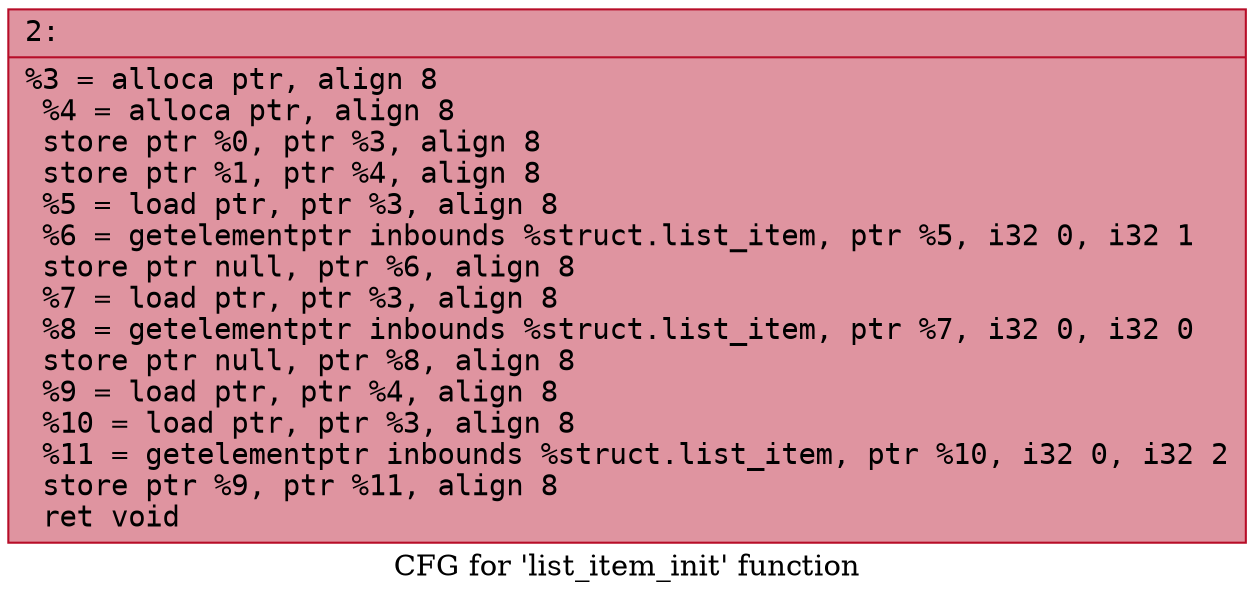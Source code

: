 digraph "CFG for 'list_item_init' function" {
	label="CFG for 'list_item_init' function";

	Node0x600002032440 [shape=record,color="#b70d28ff", style=filled, fillcolor="#b70d2870" fontname="Courier",label="{2:\l|  %3 = alloca ptr, align 8\l  %4 = alloca ptr, align 8\l  store ptr %0, ptr %3, align 8\l  store ptr %1, ptr %4, align 8\l  %5 = load ptr, ptr %3, align 8\l  %6 = getelementptr inbounds %struct.list_item, ptr %5, i32 0, i32 1\l  store ptr null, ptr %6, align 8\l  %7 = load ptr, ptr %3, align 8\l  %8 = getelementptr inbounds %struct.list_item, ptr %7, i32 0, i32 0\l  store ptr null, ptr %8, align 8\l  %9 = load ptr, ptr %4, align 8\l  %10 = load ptr, ptr %3, align 8\l  %11 = getelementptr inbounds %struct.list_item, ptr %10, i32 0, i32 2\l  store ptr %9, ptr %11, align 8\l  ret void\l}"];
}
